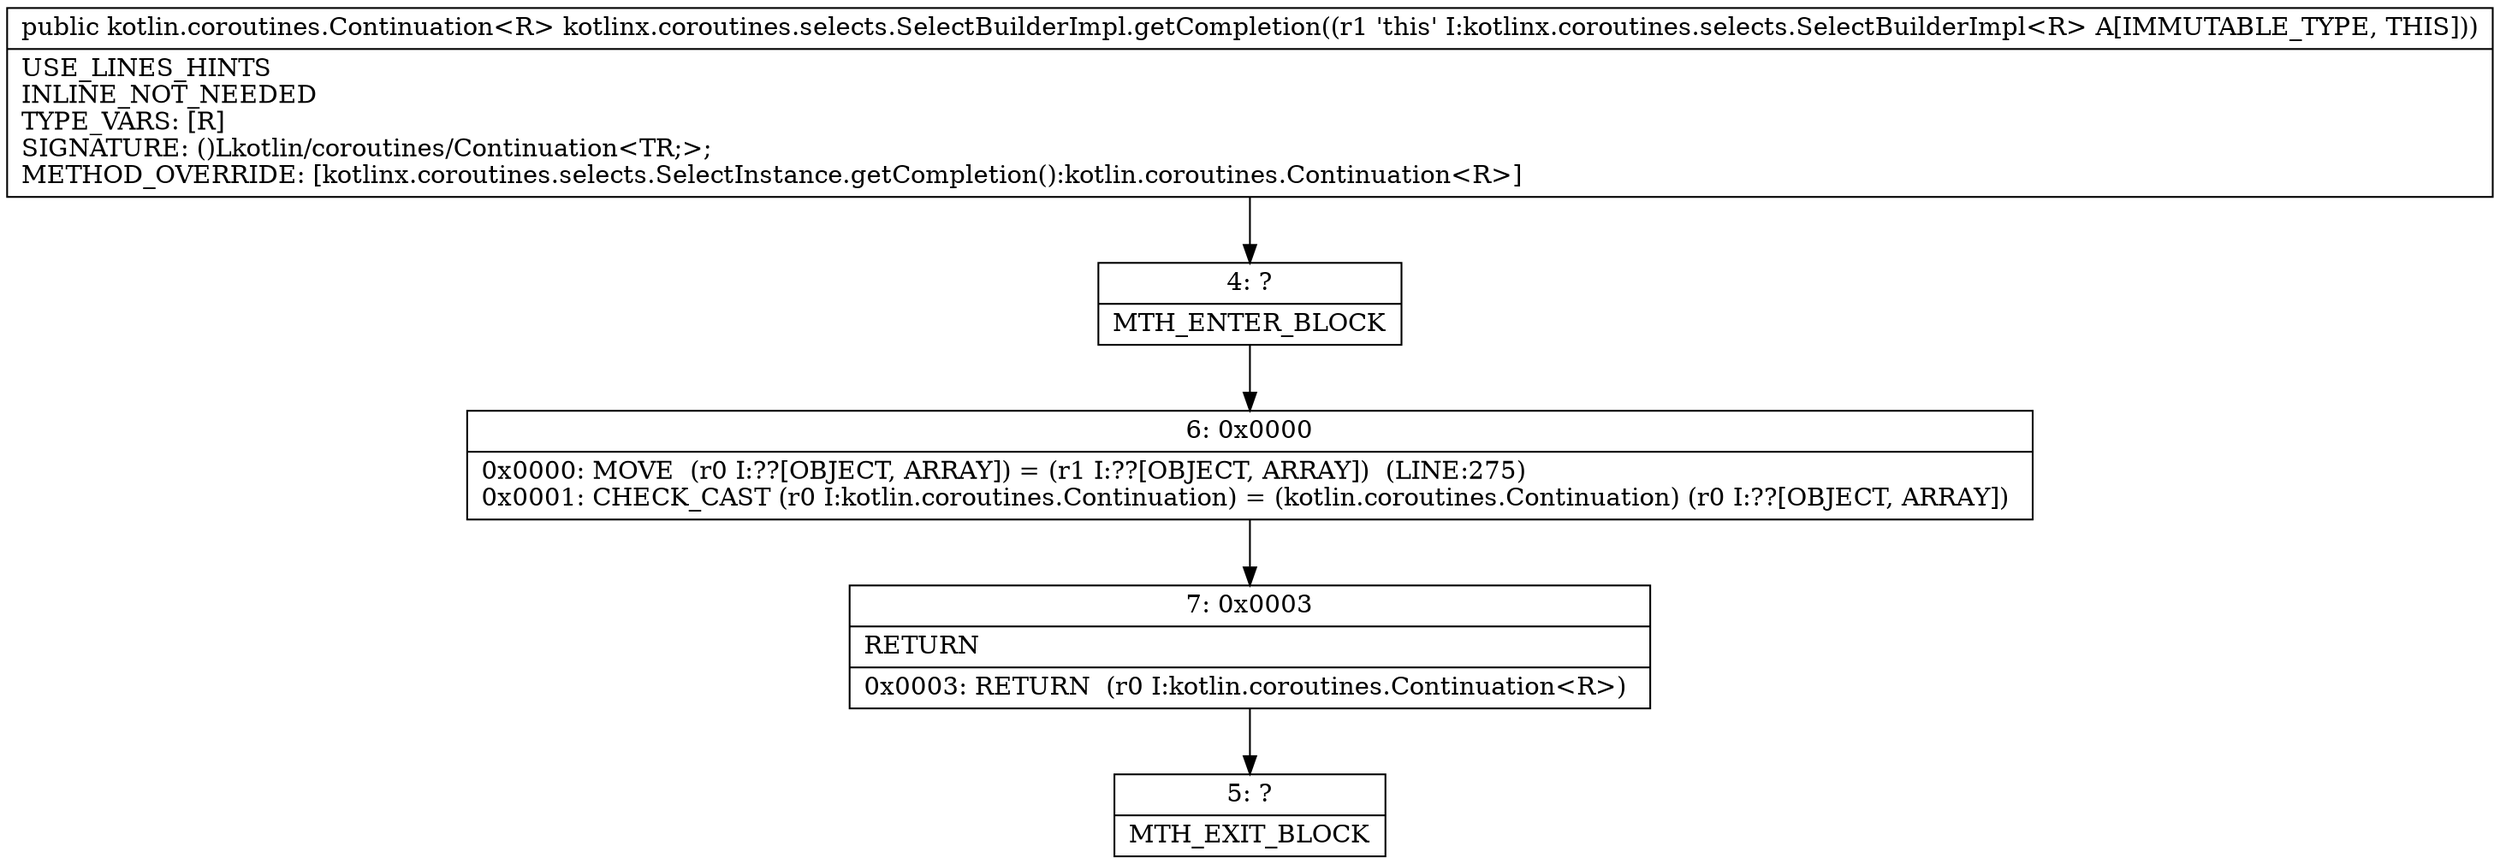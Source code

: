 digraph "CFG forkotlinx.coroutines.selects.SelectBuilderImpl.getCompletion()Lkotlin\/coroutines\/Continuation;" {
Node_4 [shape=record,label="{4\:\ ?|MTH_ENTER_BLOCK\l}"];
Node_6 [shape=record,label="{6\:\ 0x0000|0x0000: MOVE  (r0 I:??[OBJECT, ARRAY]) = (r1 I:??[OBJECT, ARRAY])  (LINE:275)\l0x0001: CHECK_CAST (r0 I:kotlin.coroutines.Continuation) = (kotlin.coroutines.Continuation) (r0 I:??[OBJECT, ARRAY]) \l}"];
Node_7 [shape=record,label="{7\:\ 0x0003|RETURN\l|0x0003: RETURN  (r0 I:kotlin.coroutines.Continuation\<R\>) \l}"];
Node_5 [shape=record,label="{5\:\ ?|MTH_EXIT_BLOCK\l}"];
MethodNode[shape=record,label="{public kotlin.coroutines.Continuation\<R\> kotlinx.coroutines.selects.SelectBuilderImpl.getCompletion((r1 'this' I:kotlinx.coroutines.selects.SelectBuilderImpl\<R\> A[IMMUTABLE_TYPE, THIS]))  | USE_LINES_HINTS\lINLINE_NOT_NEEDED\lTYPE_VARS: [R]\lSIGNATURE: ()Lkotlin\/coroutines\/Continuation\<TR;\>;\lMETHOD_OVERRIDE: [kotlinx.coroutines.selects.SelectInstance.getCompletion():kotlin.coroutines.Continuation\<R\>]\l}"];
MethodNode -> Node_4;Node_4 -> Node_6;
Node_6 -> Node_7;
Node_7 -> Node_5;
}

